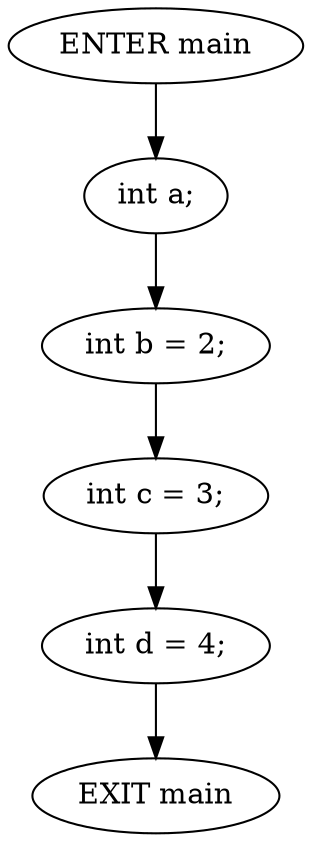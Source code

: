 strict digraph G {
  0 [ label="ENTER main" ];
  1 [ label="EXIT main" ];
  2 [ label="int a;" ];
  3 [ label="int b = 2;" ];
  4 [ label="int c = 3;" ];
  5 [ label="int d = 4;" ];
  0 -> 2;
  2 -> 3;
  3 -> 4;
  4 -> 5;
  5 -> 1;
}
